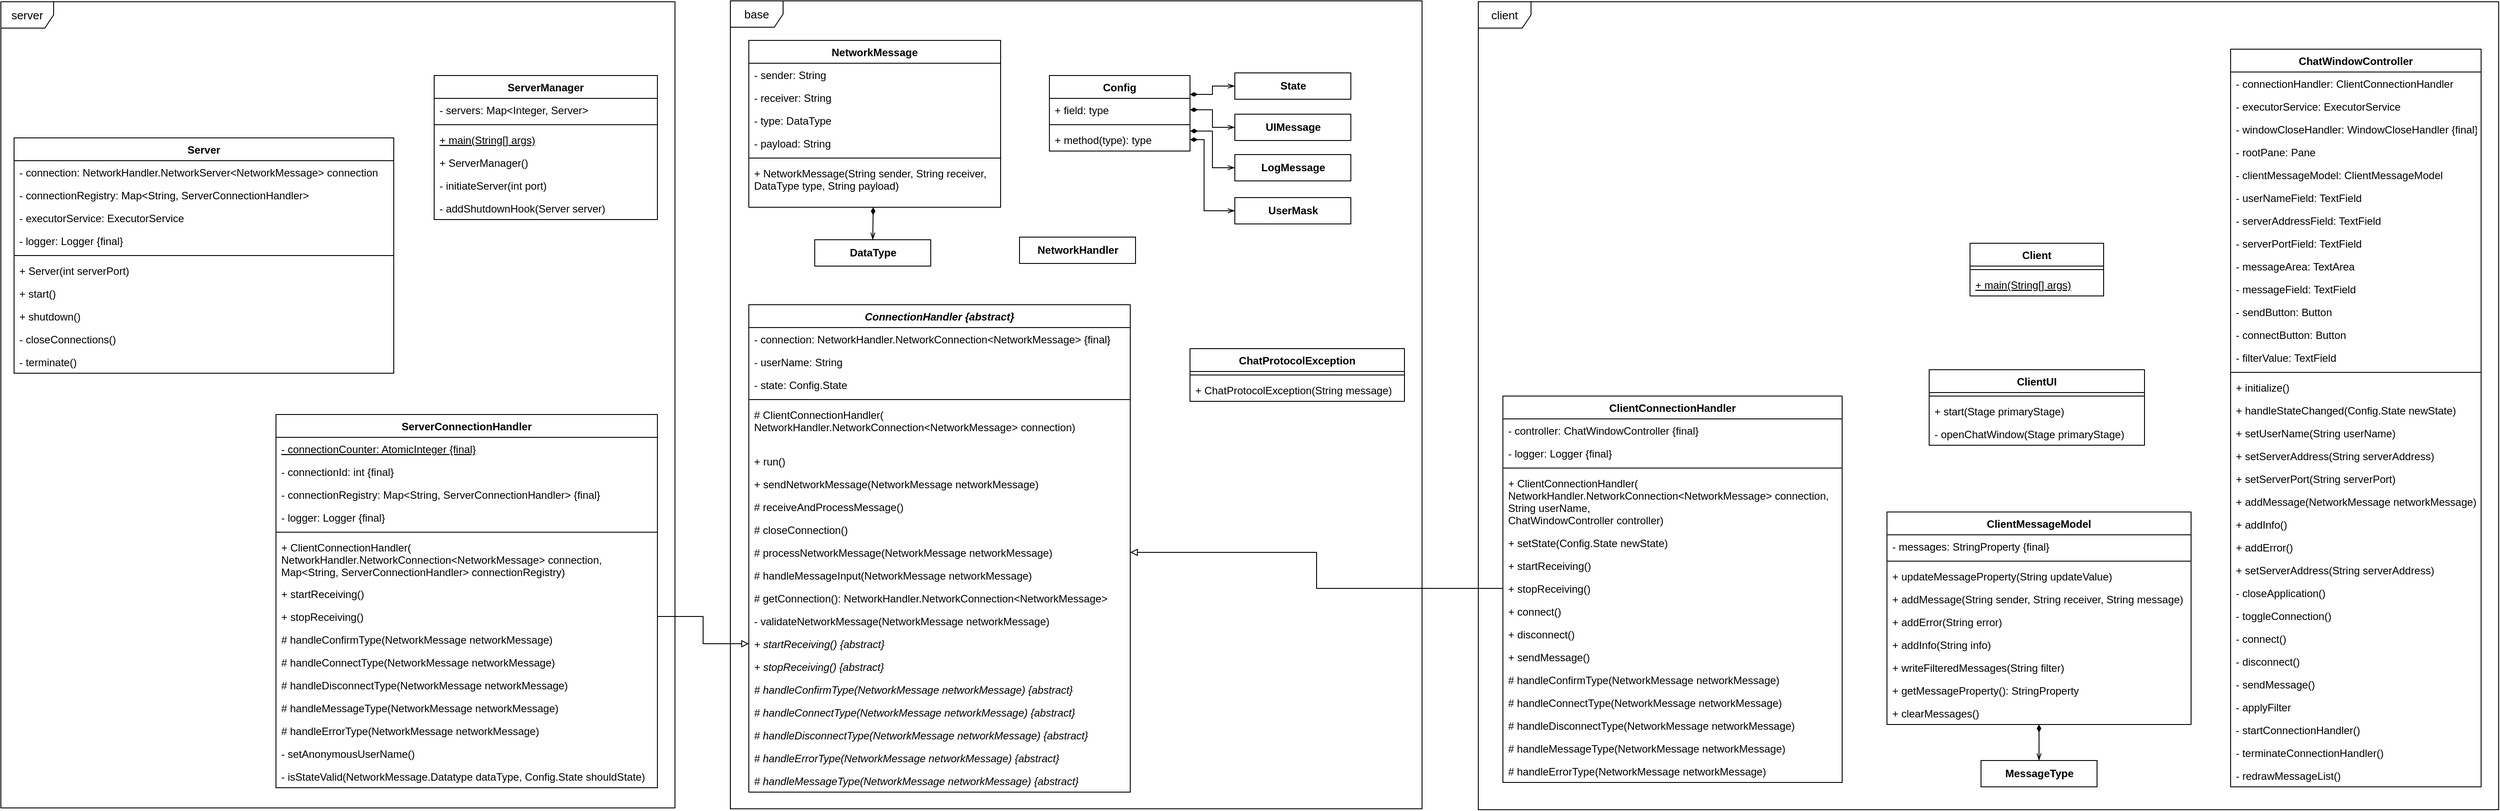 <mxfile version="17.4.4" type="device"><diagram id="LEGYGFmtTPJXgTIniDdS" name="Page-1"><mxGraphModel dx="1748" dy="1575" grid="0" gridSize="10" guides="1" tooltips="1" connect="1" arrows="1" fold="1" page="1" pageScale="1" pageWidth="827" pageHeight="1169" math="0" shadow="0"><root><mxCell id="0"/><mxCell id="1" parent="0"/><mxCell id="iJQVmZtCNvS5evv51QZE-1" value="ChatWindowController" style="swimlane;fontStyle=1;align=center;verticalAlign=top;childLayout=stackLayout;horizontal=1;startSize=26;horizontalStack=0;resizeParent=1;resizeParentMax=0;resizeLast=0;collapsible=1;marginBottom=0;" vertex="1" parent="1"><mxGeometry x="2569" y="1179" width="285" height="840" as="geometry"/></mxCell><mxCell id="iJQVmZtCNvS5evv51QZE-6" value="- connectionHandler: ClientConnectionHandler" style="text;strokeColor=none;fillColor=none;align=left;verticalAlign=top;spacingLeft=4;spacingRight=4;overflow=hidden;rotatable=0;points=[[0,0.5],[1,0.5]];portConstraint=eastwest;" vertex="1" parent="iJQVmZtCNvS5evv51QZE-1"><mxGeometry y="26" width="285" height="26" as="geometry"/></mxCell><mxCell id="iJQVmZtCNvS5evv51QZE-10" value="- executorService: ExecutorService" style="text;strokeColor=none;fillColor=none;align=left;verticalAlign=top;spacingLeft=4;spacingRight=4;overflow=hidden;rotatable=0;points=[[0,0.5],[1,0.5]];portConstraint=eastwest;" vertex="1" parent="iJQVmZtCNvS5evv51QZE-1"><mxGeometry y="52" width="285" height="26" as="geometry"/></mxCell><mxCell id="iJQVmZtCNvS5evv51QZE-11" value="- windowCloseHandler: WindowCloseHandler {final}" style="text;strokeColor=none;fillColor=none;align=left;verticalAlign=top;spacingLeft=4;spacingRight=4;overflow=hidden;rotatable=0;points=[[0,0.5],[1,0.5]];portConstraint=eastwest;" vertex="1" parent="iJQVmZtCNvS5evv51QZE-1"><mxGeometry y="78" width="285" height="26" as="geometry"/></mxCell><mxCell id="iJQVmZtCNvS5evv51QZE-14" value="- rootPane: Pane" style="text;strokeColor=none;fillColor=none;align=left;verticalAlign=top;spacingLeft=4;spacingRight=4;overflow=hidden;rotatable=0;points=[[0,0.5],[1,0.5]];portConstraint=eastwest;" vertex="1" parent="iJQVmZtCNvS5evv51QZE-1"><mxGeometry y="104" width="285" height="26" as="geometry"/></mxCell><mxCell id="iJQVmZtCNvS5evv51QZE-12" value="- clientMessageModel: ClientMessageModel" style="text;strokeColor=none;fillColor=none;align=left;verticalAlign=top;spacingLeft=4;spacingRight=4;overflow=hidden;rotatable=0;points=[[0,0.5],[1,0.5]];portConstraint=eastwest;" vertex="1" parent="iJQVmZtCNvS5evv51QZE-1"><mxGeometry y="130" width="285" height="26" as="geometry"/></mxCell><mxCell id="iJQVmZtCNvS5evv51QZE-16" value="- userNameField: TextField" style="text;strokeColor=none;fillColor=none;align=left;verticalAlign=top;spacingLeft=4;spacingRight=4;overflow=hidden;rotatable=0;points=[[0,0.5],[1,0.5]];portConstraint=eastwest;" vertex="1" parent="iJQVmZtCNvS5evv51QZE-1"><mxGeometry y="156" width="285" height="26" as="geometry"/></mxCell><mxCell id="iJQVmZtCNvS5evv51QZE-8" value="- serverAddressField: TextField" style="text;strokeColor=none;fillColor=none;align=left;verticalAlign=top;spacingLeft=4;spacingRight=4;overflow=hidden;rotatable=0;points=[[0,0.5],[1,0.5]];portConstraint=eastwest;" vertex="1" parent="iJQVmZtCNvS5evv51QZE-1"><mxGeometry y="182" width="285" height="26" as="geometry"/></mxCell><mxCell id="iJQVmZtCNvS5evv51QZE-15" value="- serverPortField: TextField" style="text;strokeColor=none;fillColor=none;align=left;verticalAlign=top;spacingLeft=4;spacingRight=4;overflow=hidden;rotatable=0;points=[[0,0.5],[1,0.5]];portConstraint=eastwest;" vertex="1" parent="iJQVmZtCNvS5evv51QZE-1"><mxGeometry y="208" width="285" height="26" as="geometry"/></mxCell><mxCell id="iJQVmZtCNvS5evv51QZE-13" value="- messageArea: TextArea" style="text;strokeColor=none;fillColor=none;align=left;verticalAlign=top;spacingLeft=4;spacingRight=4;overflow=hidden;rotatable=0;points=[[0,0.5],[1,0.5]];portConstraint=eastwest;" vertex="1" parent="iJQVmZtCNvS5evv51QZE-1"><mxGeometry y="234" width="285" height="26" as="geometry"/></mxCell><mxCell id="iJQVmZtCNvS5evv51QZE-17" value="- messageField: TextField" style="text;strokeColor=none;fillColor=none;align=left;verticalAlign=top;spacingLeft=4;spacingRight=4;overflow=hidden;rotatable=0;points=[[0,0.5],[1,0.5]];portConstraint=eastwest;" vertex="1" parent="iJQVmZtCNvS5evv51QZE-1"><mxGeometry y="260" width="285" height="26" as="geometry"/></mxCell><mxCell id="iJQVmZtCNvS5evv51QZE-7" value="- sendButton: Button" style="text;strokeColor=none;fillColor=none;align=left;verticalAlign=top;spacingLeft=4;spacingRight=4;overflow=hidden;rotatable=0;points=[[0,0.5],[1,0.5]];portConstraint=eastwest;" vertex="1" parent="iJQVmZtCNvS5evv51QZE-1"><mxGeometry y="286" width="285" height="26" as="geometry"/></mxCell><mxCell id="iJQVmZtCNvS5evv51QZE-2" value="- connectButton: Button" style="text;strokeColor=none;fillColor=none;align=left;verticalAlign=top;spacingLeft=4;spacingRight=4;overflow=hidden;rotatable=0;points=[[0,0.5],[1,0.5]];portConstraint=eastwest;" vertex="1" parent="iJQVmZtCNvS5evv51QZE-1"><mxGeometry y="312" width="285" height="26" as="geometry"/></mxCell><mxCell id="iJQVmZtCNvS5evv51QZE-9" value="- filterValue: TextField" style="text;strokeColor=none;fillColor=none;align=left;verticalAlign=top;spacingLeft=4;spacingRight=4;overflow=hidden;rotatable=0;points=[[0,0.5],[1,0.5]];portConstraint=eastwest;" vertex="1" parent="iJQVmZtCNvS5evv51QZE-1"><mxGeometry y="338" width="285" height="26" as="geometry"/></mxCell><mxCell id="iJQVmZtCNvS5evv51QZE-3" value="" style="line;strokeWidth=1;fillColor=none;align=left;verticalAlign=middle;spacingTop=-1;spacingLeft=3;spacingRight=3;rotatable=0;labelPosition=right;points=[];portConstraint=eastwest;" vertex="1" parent="iJQVmZtCNvS5evv51QZE-1"><mxGeometry y="364" width="285" height="8" as="geometry"/></mxCell><mxCell id="iJQVmZtCNvS5evv51QZE-4" value="+ initialize()" style="text;strokeColor=none;fillColor=none;align=left;verticalAlign=top;spacingLeft=4;spacingRight=4;overflow=hidden;rotatable=0;points=[[0,0.5],[1,0.5]];portConstraint=eastwest;" vertex="1" parent="iJQVmZtCNvS5evv51QZE-1"><mxGeometry y="372" width="285" height="26" as="geometry"/></mxCell><mxCell id="iJQVmZtCNvS5evv51QZE-19" value="+ handleStateChanged(Config.State newState)" style="text;strokeColor=none;fillColor=none;align=left;verticalAlign=top;spacingLeft=4;spacingRight=4;overflow=hidden;rotatable=0;points=[[0,0.5],[1,0.5]];portConstraint=eastwest;" vertex="1" parent="iJQVmZtCNvS5evv51QZE-1"><mxGeometry y="398" width="285" height="26" as="geometry"/></mxCell><mxCell id="iJQVmZtCNvS5evv51QZE-21" value="+ setUserName(String userName)" style="text;strokeColor=none;fillColor=none;align=left;verticalAlign=top;spacingLeft=4;spacingRight=4;overflow=hidden;rotatable=0;points=[[0,0.5],[1,0.5]];portConstraint=eastwest;" vertex="1" parent="iJQVmZtCNvS5evv51QZE-1"><mxGeometry y="424" width="285" height="26" as="geometry"/></mxCell><mxCell id="iJQVmZtCNvS5evv51QZE-20" value="+ setServerAddress(String serverAddress)" style="text;strokeColor=none;fillColor=none;align=left;verticalAlign=top;spacingLeft=4;spacingRight=4;overflow=hidden;rotatable=0;points=[[0,0.5],[1,0.5]];portConstraint=eastwest;" vertex="1" parent="iJQVmZtCNvS5evv51QZE-1"><mxGeometry y="450" width="285" height="26" as="geometry"/></mxCell><mxCell id="iJQVmZtCNvS5evv51QZE-18" value="+ setServerPort(String serverPort)" style="text;strokeColor=none;fillColor=none;align=left;verticalAlign=top;spacingLeft=4;spacingRight=4;overflow=hidden;rotatable=0;points=[[0,0.5],[1,0.5]];portConstraint=eastwest;" vertex="1" parent="iJQVmZtCNvS5evv51QZE-1"><mxGeometry y="476" width="285" height="26" as="geometry"/></mxCell><mxCell id="iJQVmZtCNvS5evv51QZE-22" value="+ addMessage(NetworkMessage networkMessage)" style="text;align=left;verticalAlign=top;spacingLeft=4;spacingRight=4;overflow=hidden;rotatable=0;points=[[0,0.5],[1,0.5]];portConstraint=eastwest;" vertex="1" parent="iJQVmZtCNvS5evv51QZE-1"><mxGeometry y="502" width="285" height="26" as="geometry"/></mxCell><mxCell id="iJQVmZtCNvS5evv51QZE-23" value="+ addInfo()" style="text;strokeColor=none;fillColor=none;align=left;verticalAlign=top;spacingLeft=4;spacingRight=4;overflow=hidden;rotatable=0;points=[[0,0.5],[1,0.5]];portConstraint=eastwest;" vertex="1" parent="iJQVmZtCNvS5evv51QZE-1"><mxGeometry y="528" width="285" height="26" as="geometry"/></mxCell><mxCell id="iJQVmZtCNvS5evv51QZE-26" value="+ addError()" style="text;strokeColor=none;fillColor=none;align=left;verticalAlign=top;spacingLeft=4;spacingRight=4;overflow=hidden;rotatable=0;points=[[0,0.5],[1,0.5]];portConstraint=eastwest;" vertex="1" parent="iJQVmZtCNvS5evv51QZE-1"><mxGeometry y="554" width="285" height="26" as="geometry"/></mxCell><mxCell id="iJQVmZtCNvS5evv51QZE-25" value="+ setServerAddress(String serverAddress)" style="text;strokeColor=none;fillColor=none;align=left;verticalAlign=top;spacingLeft=4;spacingRight=4;overflow=hidden;rotatable=0;points=[[0,0.5],[1,0.5]];portConstraint=eastwest;" vertex="1" parent="iJQVmZtCNvS5evv51QZE-1"><mxGeometry y="580" width="285" height="26" as="geometry"/></mxCell><mxCell id="iJQVmZtCNvS5evv51QZE-27" value="- closeApplication()" style="text;strokeColor=none;fillColor=none;align=left;verticalAlign=top;spacingLeft=4;spacingRight=4;overflow=hidden;rotatable=0;points=[[0,0.5],[1,0.5]];portConstraint=eastwest;" vertex="1" parent="iJQVmZtCNvS5evv51QZE-1"><mxGeometry y="606" width="285" height="26" as="geometry"/></mxCell><mxCell id="iJQVmZtCNvS5evv51QZE-28" value="- toggleConnection()" style="text;strokeColor=none;fillColor=none;align=left;verticalAlign=top;spacingLeft=4;spacingRight=4;overflow=hidden;rotatable=0;points=[[0,0.5],[1,0.5]];portConstraint=eastwest;" vertex="1" parent="iJQVmZtCNvS5evv51QZE-1"><mxGeometry y="632" width="285" height="26" as="geometry"/></mxCell><mxCell id="iJQVmZtCNvS5evv51QZE-29" value="- connect()" style="text;align=left;verticalAlign=top;spacingLeft=4;spacingRight=4;overflow=hidden;rotatable=0;points=[[0,0.5],[1,0.5]];portConstraint=eastwest;" vertex="1" parent="iJQVmZtCNvS5evv51QZE-1"><mxGeometry y="658" width="285" height="26" as="geometry"/></mxCell><mxCell id="iJQVmZtCNvS5evv51QZE-31" value="- disconnect()" style="text;strokeColor=none;fillColor=none;align=left;verticalAlign=top;spacingLeft=4;spacingRight=4;overflow=hidden;rotatable=0;points=[[0,0.5],[1,0.5]];portConstraint=eastwest;" vertex="1" parent="iJQVmZtCNvS5evv51QZE-1"><mxGeometry y="684" width="285" height="26" as="geometry"/></mxCell><mxCell id="iJQVmZtCNvS5evv51QZE-32" value="- sendMessage()" style="text;strokeColor=none;fillColor=none;align=left;verticalAlign=top;spacingLeft=4;spacingRight=4;overflow=hidden;rotatable=0;points=[[0,0.5],[1,0.5]];portConstraint=eastwest;" vertex="1" parent="iJQVmZtCNvS5evv51QZE-1"><mxGeometry y="710" width="285" height="26" as="geometry"/></mxCell><mxCell id="iJQVmZtCNvS5evv51QZE-33" value="- applyFilter" style="text;strokeColor=none;fillColor=none;align=left;verticalAlign=top;spacingLeft=4;spacingRight=4;overflow=hidden;rotatable=0;points=[[0,0.5],[1,0.5]];portConstraint=eastwest;" vertex="1" parent="iJQVmZtCNvS5evv51QZE-1"><mxGeometry y="736" width="285" height="26" as="geometry"/></mxCell><mxCell id="iJQVmZtCNvS5evv51QZE-34" value="- startConnectionHandler()" style="text;strokeColor=none;fillColor=none;align=left;verticalAlign=top;spacingLeft=4;spacingRight=4;overflow=hidden;rotatable=0;points=[[0,0.5],[1,0.5]];portConstraint=eastwest;" vertex="1" parent="iJQVmZtCNvS5evv51QZE-1"><mxGeometry y="762" width="285" height="26" as="geometry"/></mxCell><mxCell id="iJQVmZtCNvS5evv51QZE-35" value="- terminateConnectionHandler()" style="text;strokeColor=none;fillColor=none;align=left;verticalAlign=top;spacingLeft=4;spacingRight=4;overflow=hidden;rotatable=0;points=[[0,0.5],[1,0.5]];portConstraint=eastwest;" vertex="1" parent="iJQVmZtCNvS5evv51QZE-1"><mxGeometry y="788" width="285" height="26" as="geometry"/></mxCell><mxCell id="iJQVmZtCNvS5evv51QZE-36" value="- redrawMessageList()" style="text;strokeColor=none;fillColor=none;align=left;verticalAlign=top;spacingLeft=4;spacingRight=4;overflow=hidden;rotatable=0;points=[[0,0.5],[1,0.5]];portConstraint=eastwest;" vertex="1" parent="iJQVmZtCNvS5evv51QZE-1"><mxGeometry y="814" width="285" height="26" as="geometry"/></mxCell><mxCell id="iJQVmZtCNvS5evv51QZE-38" value="ClientConnectionHandler" style="swimlane;fontStyle=1;align=center;verticalAlign=top;childLayout=stackLayout;horizontal=1;startSize=26;horizontalStack=0;resizeParent=1;resizeParentMax=0;resizeLast=0;collapsible=1;marginBottom=0;" vertex="1" parent="1"><mxGeometry x="1741" y="1574" width="386" height="440" as="geometry"/></mxCell><mxCell id="iJQVmZtCNvS5evv51QZE-39" value="- controller: ChatWindowController {final}" style="text;strokeColor=none;fillColor=none;align=left;verticalAlign=top;spacingLeft=4;spacingRight=4;overflow=hidden;rotatable=0;points=[[0,0.5],[1,0.5]];portConstraint=eastwest;" vertex="1" parent="iJQVmZtCNvS5evv51QZE-38"><mxGeometry y="26" width="386" height="26" as="geometry"/></mxCell><mxCell id="iJQVmZtCNvS5evv51QZE-40" value="- logger: Logger {final}" style="text;strokeColor=none;fillColor=none;align=left;verticalAlign=top;spacingLeft=4;spacingRight=4;overflow=hidden;rotatable=0;points=[[0,0.5],[1,0.5]];portConstraint=eastwest;" vertex="1" parent="iJQVmZtCNvS5evv51QZE-38"><mxGeometry y="52" width="386" height="26" as="geometry"/></mxCell><mxCell id="iJQVmZtCNvS5evv51QZE-52" value="" style="line;strokeWidth=1;fillColor=none;align=left;verticalAlign=middle;spacingTop=-1;spacingLeft=3;spacingRight=3;rotatable=0;labelPosition=right;points=[];portConstraint=eastwest;" vertex="1" parent="iJQVmZtCNvS5evv51QZE-38"><mxGeometry y="78" width="386" height="8" as="geometry"/></mxCell><mxCell id="iJQVmZtCNvS5evv51QZE-53" value="+ ClientConnectionHandler(&#10;NetworkHandler.NetworkConnection&lt;NetworkMessage&gt; connection,&#10;String userName,&#10;ChatWindowController controller)" style="text;strokeColor=none;fillColor=none;align=left;verticalAlign=top;spacingLeft=4;spacingRight=4;overflow=hidden;rotatable=0;points=[[0,0.5],[1,0.5]];portConstraint=eastwest;" vertex="1" parent="iJQVmZtCNvS5evv51QZE-38"><mxGeometry y="86" width="386" height="68" as="geometry"/></mxCell><mxCell id="iJQVmZtCNvS5evv51QZE-54" value="+ setState(Config.State newState)" style="text;strokeColor=none;fillColor=none;align=left;verticalAlign=top;spacingLeft=4;spacingRight=4;overflow=hidden;rotatable=0;points=[[0,0.5],[1,0.5]];portConstraint=eastwest;" vertex="1" parent="iJQVmZtCNvS5evv51QZE-38"><mxGeometry y="154" width="386" height="26" as="geometry"/></mxCell><mxCell id="iJQVmZtCNvS5evv51QZE-55" value="+ startReceiving()" style="text;strokeColor=none;fillColor=none;align=left;verticalAlign=top;spacingLeft=4;spacingRight=4;overflow=hidden;rotatable=0;points=[[0,0.5],[1,0.5]];portConstraint=eastwest;" vertex="1" parent="iJQVmZtCNvS5evv51QZE-38"><mxGeometry y="180" width="386" height="26" as="geometry"/></mxCell><mxCell id="iJQVmZtCNvS5evv51QZE-56" value="+ stopReceiving()" style="text;strokeColor=none;fillColor=none;align=left;verticalAlign=top;spacingLeft=4;spacingRight=4;overflow=hidden;rotatable=0;points=[[0,0.5],[1,0.5]];portConstraint=eastwest;" vertex="1" parent="iJQVmZtCNvS5evv51QZE-38"><mxGeometry y="206" width="386" height="26" as="geometry"/></mxCell><mxCell id="iJQVmZtCNvS5evv51QZE-57" value="+ connect()" style="text;strokeColor=none;fillColor=none;align=left;verticalAlign=top;spacingLeft=4;spacingRight=4;overflow=hidden;rotatable=0;points=[[0,0.5],[1,0.5]];portConstraint=eastwest;" vertex="1" parent="iJQVmZtCNvS5evv51QZE-38"><mxGeometry y="232" width="386" height="26" as="geometry"/></mxCell><mxCell id="iJQVmZtCNvS5evv51QZE-58" value="+ disconnect()" style="text;align=left;verticalAlign=top;spacingLeft=4;spacingRight=4;overflow=hidden;rotatable=0;points=[[0,0.5],[1,0.5]];portConstraint=eastwest;" vertex="1" parent="iJQVmZtCNvS5evv51QZE-38"><mxGeometry y="258" width="386" height="26" as="geometry"/></mxCell><mxCell id="iJQVmZtCNvS5evv51QZE-59" value="+ sendMessage()" style="text;strokeColor=none;fillColor=none;align=left;verticalAlign=top;spacingLeft=4;spacingRight=4;overflow=hidden;rotatable=0;points=[[0,0.5],[1,0.5]];portConstraint=eastwest;" vertex="1" parent="iJQVmZtCNvS5evv51QZE-38"><mxGeometry y="284" width="386" height="26" as="geometry"/></mxCell><mxCell id="iJQVmZtCNvS5evv51QZE-60" value="# handleConfirmType(NetworkMessage networkMessage)" style="text;strokeColor=none;fillColor=none;align=left;verticalAlign=top;spacingLeft=4;spacingRight=4;overflow=hidden;rotatable=0;points=[[0,0.5],[1,0.5]];portConstraint=eastwest;" vertex="1" parent="iJQVmZtCNvS5evv51QZE-38"><mxGeometry y="310" width="386" height="26" as="geometry"/></mxCell><mxCell id="iJQVmZtCNvS5evv51QZE-61" value="# handleConnectType(NetworkMessage networkMessage)" style="text;strokeColor=none;fillColor=none;align=left;verticalAlign=top;spacingLeft=4;spacingRight=4;overflow=hidden;rotatable=0;points=[[0,0.5],[1,0.5]];portConstraint=eastwest;" vertex="1" parent="iJQVmZtCNvS5evv51QZE-38"><mxGeometry y="336" width="386" height="26" as="geometry"/></mxCell><mxCell id="iJQVmZtCNvS5evv51QZE-62" value="# handleDisconnectType(NetworkMessage networkMessage)" style="text;strokeColor=none;fillColor=none;align=left;verticalAlign=top;spacingLeft=4;spacingRight=4;overflow=hidden;rotatable=0;points=[[0,0.5],[1,0.5]];portConstraint=eastwest;" vertex="1" parent="iJQVmZtCNvS5evv51QZE-38"><mxGeometry y="362" width="386" height="26" as="geometry"/></mxCell><mxCell id="iJQVmZtCNvS5evv51QZE-63" value="# handleMessageType(NetworkMessage networkMessage)" style="text;strokeColor=none;fillColor=none;align=left;verticalAlign=top;spacingLeft=4;spacingRight=4;overflow=hidden;rotatable=0;points=[[0,0.5],[1,0.5]];portConstraint=eastwest;" vertex="1" parent="iJQVmZtCNvS5evv51QZE-38"><mxGeometry y="388" width="386" height="26" as="geometry"/></mxCell><mxCell id="iJQVmZtCNvS5evv51QZE-64" value="# handleErrorType(NetworkMessage networkMessage)" style="text;align=left;verticalAlign=top;spacingLeft=4;spacingRight=4;overflow=hidden;rotatable=0;points=[[0,0.5],[1,0.5]];portConstraint=eastwest;" vertex="1" parent="iJQVmZtCNvS5evv51QZE-38"><mxGeometry y="414" width="386" height="26" as="geometry"/></mxCell><mxCell id="iJQVmZtCNvS5evv51QZE-71" value="ServerConnectionHandler" style="swimlane;fontStyle=1;align=center;verticalAlign=top;childLayout=stackLayout;horizontal=1;startSize=26;horizontalStack=0;resizeParent=1;resizeParentMax=0;resizeLast=0;collapsible=1;marginBottom=0;" vertex="1" parent="1"><mxGeometry x="345" y="1595" width="434" height="425" as="geometry"/></mxCell><mxCell id="iJQVmZtCNvS5evv51QZE-72" value="- connectionCounter: AtomicInteger {final}" style="text;strokeColor=none;fillColor=none;align=left;verticalAlign=top;spacingLeft=4;spacingRight=4;overflow=hidden;rotatable=0;points=[[0,0.5],[1,0.5]];portConstraint=eastwest;fontStyle=4" vertex="1" parent="iJQVmZtCNvS5evv51QZE-71"><mxGeometry y="26" width="434" height="26" as="geometry"/></mxCell><mxCell id="iJQVmZtCNvS5evv51QZE-73" value="- connectionId: int {final}" style="text;strokeColor=none;fillColor=none;align=left;verticalAlign=top;spacingLeft=4;spacingRight=4;overflow=hidden;rotatable=0;points=[[0,0.5],[1,0.5]];portConstraint=eastwest;" vertex="1" parent="iJQVmZtCNvS5evv51QZE-71"><mxGeometry y="52" width="434" height="26" as="geometry"/></mxCell><mxCell id="iJQVmZtCNvS5evv51QZE-88" value="- connectionRegistry: Map&lt;String, ServerConnectionHandler&gt; {final}" style="text;strokeColor=none;fillColor=none;align=left;verticalAlign=top;spacingLeft=4;spacingRight=4;overflow=hidden;rotatable=0;points=[[0,0.5],[1,0.5]];portConstraint=eastwest;" vertex="1" parent="iJQVmZtCNvS5evv51QZE-71"><mxGeometry y="78" width="434" height="26" as="geometry"/></mxCell><mxCell id="iJQVmZtCNvS5evv51QZE-87" value="- logger: Logger {final}" style="text;strokeColor=none;fillColor=none;align=left;verticalAlign=top;spacingLeft=4;spacingRight=4;overflow=hidden;rotatable=0;points=[[0,0.5],[1,0.5]];portConstraint=eastwest;" vertex="1" parent="iJQVmZtCNvS5evv51QZE-71"><mxGeometry y="104" width="434" height="26" as="geometry"/></mxCell><mxCell id="iJQVmZtCNvS5evv51QZE-74" value="" style="line;strokeWidth=1;fillColor=none;align=left;verticalAlign=middle;spacingTop=-1;spacingLeft=3;spacingRight=3;rotatable=0;labelPosition=right;points=[];portConstraint=eastwest;" vertex="1" parent="iJQVmZtCNvS5evv51QZE-71"><mxGeometry y="130" width="434" height="8" as="geometry"/></mxCell><mxCell id="iJQVmZtCNvS5evv51QZE-75" value="+ ClientConnectionHandler(&#10;NetworkHandler.NetworkConnection&lt;NetworkMessage&gt; connection,&#10;Map&lt;String, ServerConnectionHandler&gt; connectionRegistry)" style="text;strokeColor=none;fillColor=none;align=left;verticalAlign=top;spacingLeft=4;spacingRight=4;overflow=hidden;rotatable=0;points=[[0,0.5],[1,0.5]];portConstraint=eastwest;" vertex="1" parent="iJQVmZtCNvS5evv51QZE-71"><mxGeometry y="138" width="434" height="53" as="geometry"/></mxCell><mxCell id="iJQVmZtCNvS5evv51QZE-77" value="+ startReceiving()" style="text;strokeColor=none;fillColor=none;align=left;verticalAlign=top;spacingLeft=4;spacingRight=4;overflow=hidden;rotatable=0;points=[[0,0.5],[1,0.5]];portConstraint=eastwest;" vertex="1" parent="iJQVmZtCNvS5evv51QZE-71"><mxGeometry y="191" width="434" height="26" as="geometry"/></mxCell><mxCell id="iJQVmZtCNvS5evv51QZE-78" value="+ stopReceiving()" style="text;strokeColor=none;fillColor=none;align=left;verticalAlign=top;spacingLeft=4;spacingRight=4;overflow=hidden;rotatable=0;points=[[0,0.5],[1,0.5]];portConstraint=eastwest;" vertex="1" parent="iJQVmZtCNvS5evv51QZE-71"><mxGeometry y="217" width="434" height="26" as="geometry"/></mxCell><mxCell id="iJQVmZtCNvS5evv51QZE-82" value="# handleConfirmType(NetworkMessage networkMessage)" style="text;strokeColor=none;fillColor=none;align=left;verticalAlign=top;spacingLeft=4;spacingRight=4;overflow=hidden;rotatable=0;points=[[0,0.5],[1,0.5]];portConstraint=eastwest;" vertex="1" parent="iJQVmZtCNvS5evv51QZE-71"><mxGeometry y="243" width="434" height="26" as="geometry"/></mxCell><mxCell id="iJQVmZtCNvS5evv51QZE-83" value="# handleConnectType(NetworkMessage networkMessage)" style="text;strokeColor=none;fillColor=none;align=left;verticalAlign=top;spacingLeft=4;spacingRight=4;overflow=hidden;rotatable=0;points=[[0,0.5],[1,0.5]];portConstraint=eastwest;" vertex="1" parent="iJQVmZtCNvS5evv51QZE-71"><mxGeometry y="269" width="434" height="26" as="geometry"/></mxCell><mxCell id="iJQVmZtCNvS5evv51QZE-84" value="# handleDisconnectType(NetworkMessage networkMessage)" style="text;strokeColor=none;fillColor=none;align=left;verticalAlign=top;spacingLeft=4;spacingRight=4;overflow=hidden;rotatable=0;points=[[0,0.5],[1,0.5]];portConstraint=eastwest;" vertex="1" parent="iJQVmZtCNvS5evv51QZE-71"><mxGeometry y="295" width="434" height="26" as="geometry"/></mxCell><mxCell id="iJQVmZtCNvS5evv51QZE-85" value="# handleMessageType(NetworkMessage networkMessage)" style="text;strokeColor=none;fillColor=none;align=left;verticalAlign=top;spacingLeft=4;spacingRight=4;overflow=hidden;rotatable=0;points=[[0,0.5],[1,0.5]];portConstraint=eastwest;" vertex="1" parent="iJQVmZtCNvS5evv51QZE-71"><mxGeometry y="321" width="434" height="26" as="geometry"/></mxCell><mxCell id="iJQVmZtCNvS5evv51QZE-86" value="# handleErrorType(NetworkMessage networkMessage)" style="text;align=left;verticalAlign=top;spacingLeft=4;spacingRight=4;overflow=hidden;rotatable=0;points=[[0,0.5],[1,0.5]];portConstraint=eastwest;" vertex="1" parent="iJQVmZtCNvS5evv51QZE-71"><mxGeometry y="347" width="434" height="26" as="geometry"/></mxCell><mxCell id="iJQVmZtCNvS5evv51QZE-89" value="- setAnonymousUserName()" style="text;strokeColor=none;fillColor=none;align=left;verticalAlign=top;spacingLeft=4;spacingRight=4;overflow=hidden;rotatable=0;points=[[0,0.5],[1,0.5]];portConstraint=eastwest;" vertex="1" parent="iJQVmZtCNvS5evv51QZE-71"><mxGeometry y="373" width="434" height="26" as="geometry"/></mxCell><mxCell id="iJQVmZtCNvS5evv51QZE-90" value="- isStateValid(NetworkMessage.Datatype dataType, Config.State shouldState)" style="text;align=left;verticalAlign=top;spacingLeft=4;spacingRight=4;overflow=hidden;rotatable=0;points=[[0,0.5],[1,0.5]];portConstraint=eastwest;" vertex="1" parent="iJQVmZtCNvS5evv51QZE-71"><mxGeometry y="399" width="434" height="26" as="geometry"/></mxCell><mxCell id="iJQVmZtCNvS5evv51QZE-91" value="ConnectionHandler {abstract}" style="swimlane;fontStyle=3;align=center;verticalAlign=top;childLayout=stackLayout;horizontal=1;startSize=26;horizontalStack=0;resizeParent=1;resizeParentMax=0;resizeLast=0;collapsible=1;marginBottom=0;" vertex="1" parent="1"><mxGeometry x="883" y="1470" width="434" height="555" as="geometry"/></mxCell><mxCell id="iJQVmZtCNvS5evv51QZE-92" value="- connection: NetworkHandler.NetworkConnection&lt;NetworkMessage&gt; {final}" style="text;strokeColor=none;fillColor=none;align=left;verticalAlign=top;spacingLeft=4;spacingRight=4;overflow=hidden;rotatable=0;points=[[0,0.5],[1,0.5]];portConstraint=eastwest;fontStyle=0" vertex="1" parent="iJQVmZtCNvS5evv51QZE-91"><mxGeometry y="26" width="434" height="26" as="geometry"/></mxCell><mxCell id="iJQVmZtCNvS5evv51QZE-93" value="- userName: String" style="text;strokeColor=none;fillColor=none;align=left;verticalAlign=top;spacingLeft=4;spacingRight=4;overflow=hidden;rotatable=0;points=[[0,0.5],[1,0.5]];portConstraint=eastwest;" vertex="1" parent="iJQVmZtCNvS5evv51QZE-91"><mxGeometry y="52" width="434" height="26" as="geometry"/></mxCell><mxCell id="iJQVmZtCNvS5evv51QZE-94" value="- state: Config.State" style="text;strokeColor=none;fillColor=none;align=left;verticalAlign=top;spacingLeft=4;spacingRight=4;overflow=hidden;rotatable=0;points=[[0,0.5],[1,0.5]];portConstraint=eastwest;" vertex="1" parent="iJQVmZtCNvS5evv51QZE-91"><mxGeometry y="78" width="434" height="26" as="geometry"/></mxCell><mxCell id="iJQVmZtCNvS5evv51QZE-96" value="" style="line;strokeWidth=1;fillColor=none;align=left;verticalAlign=middle;spacingTop=-1;spacingLeft=3;spacingRight=3;rotatable=0;labelPosition=right;points=[];portConstraint=eastwest;" vertex="1" parent="iJQVmZtCNvS5evv51QZE-91"><mxGeometry y="104" width="434" height="8" as="geometry"/></mxCell><mxCell id="iJQVmZtCNvS5evv51QZE-97" value="# ClientConnectionHandler(&#10;NetworkHandler.NetworkConnection&lt;NetworkMessage&gt; connection)" style="text;strokeColor=none;fillColor=none;align=left;verticalAlign=top;spacingLeft=4;spacingRight=4;overflow=hidden;rotatable=0;points=[[0,0.5],[1,0.5]];portConstraint=eastwest;" vertex="1" parent="iJQVmZtCNvS5evv51QZE-91"><mxGeometry y="112" width="434" height="53" as="geometry"/></mxCell><mxCell id="iJQVmZtCNvS5evv51QZE-98" value="+ run()" style="text;strokeColor=none;fillColor=none;align=left;verticalAlign=top;spacingLeft=4;spacingRight=4;overflow=hidden;rotatable=0;points=[[0,0.5],[1,0.5]];portConstraint=eastwest;" vertex="1" parent="iJQVmZtCNvS5evv51QZE-91"><mxGeometry y="165" width="434" height="26" as="geometry"/></mxCell><mxCell id="iJQVmZtCNvS5evv51QZE-99" value="+ sendNetworkMessage(NetworkMessage networkMessage)" style="text;strokeColor=none;fillColor=none;align=left;verticalAlign=top;spacingLeft=4;spacingRight=4;overflow=hidden;rotatable=0;points=[[0,0.5],[1,0.5]];portConstraint=eastwest;" vertex="1" parent="iJQVmZtCNvS5evv51QZE-91"><mxGeometry y="191" width="434" height="26" as="geometry"/></mxCell><mxCell id="iJQVmZtCNvS5evv51QZE-102" value="# receiveAndProcessMessage()" style="text;strokeColor=none;fillColor=none;align=left;verticalAlign=top;spacingLeft=4;spacingRight=4;overflow=hidden;rotatable=0;points=[[0,0.5],[1,0.5]];portConstraint=eastwest;" vertex="1" parent="iJQVmZtCNvS5evv51QZE-91"><mxGeometry y="217" width="434" height="26" as="geometry"/></mxCell><mxCell id="iJQVmZtCNvS5evv51QZE-103" value="# closeConnection()" style="text;strokeColor=none;fillColor=none;align=left;verticalAlign=top;spacingLeft=4;spacingRight=4;overflow=hidden;rotatable=0;points=[[0,0.5],[1,0.5]];portConstraint=eastwest;" vertex="1" parent="iJQVmZtCNvS5evv51QZE-91"><mxGeometry y="243" width="434" height="26" as="geometry"/></mxCell><mxCell id="iJQVmZtCNvS5evv51QZE-104" value="# processNetworkMessage(NetworkMessage networkMessage)" style="text;align=left;verticalAlign=top;spacingLeft=4;spacingRight=4;overflow=hidden;rotatable=0;points=[[0,0.5],[1,0.5]];portConstraint=eastwest;" vertex="1" parent="iJQVmZtCNvS5evv51QZE-91"><mxGeometry y="269" width="434" height="26" as="geometry"/></mxCell><mxCell id="iJQVmZtCNvS5evv51QZE-105" value="# handleMessageInput(NetworkMessage networkMessage)" style="text;strokeColor=none;fillColor=none;align=left;verticalAlign=top;spacingLeft=4;spacingRight=4;overflow=hidden;rotatable=0;points=[[0,0.5],[1,0.5]];portConstraint=eastwest;" vertex="1" parent="iJQVmZtCNvS5evv51QZE-91"><mxGeometry y="295" width="434" height="26" as="geometry"/></mxCell><mxCell id="iJQVmZtCNvS5evv51QZE-106" value="# getConnection(): NetworkHandler.NetworkConnection&lt;NetworkMessage&gt;" style="text;align=left;verticalAlign=top;spacingLeft=4;spacingRight=4;overflow=hidden;rotatable=0;points=[[0,0.5],[1,0.5]];portConstraint=eastwest;" vertex="1" parent="iJQVmZtCNvS5evv51QZE-91"><mxGeometry y="321" width="434" height="26" as="geometry"/></mxCell><mxCell id="iJQVmZtCNvS5evv51QZE-107" value="- validateNetworkMessage(NetworkMessage networkMessage)" style="text;align=left;verticalAlign=top;spacingLeft=4;spacingRight=4;overflow=hidden;rotatable=0;points=[[0,0.5],[1,0.5]];portConstraint=eastwest;" vertex="1" parent="iJQVmZtCNvS5evv51QZE-91"><mxGeometry y="347" width="434" height="26" as="geometry"/></mxCell><mxCell id="iJQVmZtCNvS5evv51QZE-115" value="+ startReceiving() {abstract}" style="text;strokeColor=none;fillColor=none;align=left;verticalAlign=top;spacingLeft=4;spacingRight=4;overflow=hidden;rotatable=0;points=[[0,0.5],[1,0.5]];portConstraint=eastwest;fontStyle=2" vertex="1" parent="iJQVmZtCNvS5evv51QZE-91"><mxGeometry y="373" width="434" height="26" as="geometry"/></mxCell><mxCell id="iJQVmZtCNvS5evv51QZE-116" value="+ stopReceiving() {abstract}" style="text;strokeColor=none;fillColor=none;align=left;verticalAlign=top;spacingLeft=4;spacingRight=4;overflow=hidden;rotatable=0;points=[[0,0.5],[1,0.5]];portConstraint=eastwest;fontStyle=2" vertex="1" parent="iJQVmZtCNvS5evv51QZE-91"><mxGeometry y="399" width="434" height="26" as="geometry"/></mxCell><mxCell id="iJQVmZtCNvS5evv51QZE-110" value="# handleConfirmType(NetworkMessage networkMessage) {abstract}" style="text;strokeColor=none;fillColor=none;align=left;verticalAlign=top;spacingLeft=4;spacingRight=4;overflow=hidden;rotatable=0;points=[[0,0.5],[1,0.5]];portConstraint=eastwest;fontStyle=2" vertex="1" parent="iJQVmZtCNvS5evv51QZE-91"><mxGeometry y="425" width="434" height="26" as="geometry"/></mxCell><mxCell id="iJQVmZtCNvS5evv51QZE-111" value="# handleConnectType(NetworkMessage networkMessage) {abstract}" style="text;strokeColor=none;fillColor=none;align=left;verticalAlign=top;spacingLeft=4;spacingRight=4;overflow=hidden;rotatable=0;points=[[0,0.5],[1,0.5]];portConstraint=eastwest;fontStyle=2" vertex="1" parent="iJQVmZtCNvS5evv51QZE-91"><mxGeometry y="451" width="434" height="26" as="geometry"/></mxCell><mxCell id="iJQVmZtCNvS5evv51QZE-112" value="# handleDisconnectType(NetworkMessage networkMessage) {abstract}" style="text;strokeColor=none;fillColor=none;align=left;verticalAlign=top;spacingLeft=4;spacingRight=4;overflow=hidden;rotatable=0;points=[[0,0.5],[1,0.5]];portConstraint=eastwest;fontStyle=2" vertex="1" parent="iJQVmZtCNvS5evv51QZE-91"><mxGeometry y="477" width="434" height="26" as="geometry"/></mxCell><mxCell id="iJQVmZtCNvS5evv51QZE-114" value="# handleErrorType(NetworkMessage networkMessage) {abstract}" style="text;align=left;verticalAlign=top;spacingLeft=4;spacingRight=4;overflow=hidden;rotatable=0;points=[[0,0.5],[1,0.5]];portConstraint=eastwest;fontStyle=2" vertex="1" parent="iJQVmZtCNvS5evv51QZE-91"><mxGeometry y="503" width="434" height="26" as="geometry"/></mxCell><mxCell id="iJQVmZtCNvS5evv51QZE-113" value="# handleMessageType(NetworkMessage networkMessage) {abstract}" style="text;strokeColor=none;fillColor=none;align=left;verticalAlign=top;spacingLeft=4;spacingRight=4;overflow=hidden;rotatable=0;points=[[0,0.5],[1,0.5]];portConstraint=eastwest;fontStyle=2" vertex="1" parent="iJQVmZtCNvS5evv51QZE-91"><mxGeometry y="529" width="434" height="26" as="geometry"/></mxCell><mxCell id="iJQVmZtCNvS5evv51QZE-118" value="ChatProtocolException" style="swimlane;fontStyle=1;align=center;verticalAlign=top;childLayout=stackLayout;horizontal=1;startSize=26;horizontalStack=0;resizeParent=1;resizeParentMax=0;resizeLast=0;collapsible=1;marginBottom=0;" vertex="1" parent="1"><mxGeometry x="1385" y="1520" width="244" height="60" as="geometry"/></mxCell><mxCell id="iJQVmZtCNvS5evv51QZE-120" value="" style="line;strokeWidth=1;fillColor=none;align=left;verticalAlign=middle;spacingTop=-1;spacingLeft=3;spacingRight=3;rotatable=0;labelPosition=right;points=[];portConstraint=eastwest;" vertex="1" parent="iJQVmZtCNvS5evv51QZE-118"><mxGeometry y="26" width="244" height="8" as="geometry"/></mxCell><mxCell id="iJQVmZtCNvS5evv51QZE-121" value="+ ChatProtocolException(String message)" style="text;strokeColor=none;fillColor=none;align=left;verticalAlign=top;spacingLeft=4;spacingRight=4;overflow=hidden;rotatable=0;points=[[0,0.5],[1,0.5]];portConstraint=eastwest;" vertex="1" parent="iJQVmZtCNvS5evv51QZE-118"><mxGeometry y="34" width="244" height="26" as="geometry"/></mxCell><mxCell id="iJQVmZtCNvS5evv51QZE-122" value="&lt;b&gt;NetworkHandler&lt;/b&gt;" style="html=1;" vertex="1" parent="1"><mxGeometry x="1191" y="1393" width="132" height="30" as="geometry"/></mxCell><mxCell id="iJQVmZtCNvS5evv51QZE-202" style="edgeStyle=orthogonalEdgeStyle;rounded=0;orthogonalLoop=1;jettySize=auto;html=1;exitX=1;exitY=0.25;exitDx=0;exitDy=0;entryX=0;entryY=0.5;entryDx=0;entryDy=0;fontSize=13;startArrow=diamondThin;startFill=1;endArrow=openThin;endFill=0;" edge="1" parent="1" source="iJQVmZtCNvS5evv51QZE-123" target="iJQVmZtCNvS5evv51QZE-150"><mxGeometry relative="1" as="geometry"/></mxCell><mxCell id="iJQVmZtCNvS5evv51QZE-123" value="Config" style="swimlane;fontStyle=1;align=center;verticalAlign=top;childLayout=stackLayout;horizontal=1;startSize=26;horizontalStack=0;resizeParent=1;resizeParentMax=0;resizeLast=0;collapsible=1;marginBottom=0;" vertex="1" parent="1"><mxGeometry x="1225" y="1209" width="160" height="86" as="geometry"/></mxCell><mxCell id="iJQVmZtCNvS5evv51QZE-124" value="+ field: type" style="text;strokeColor=none;fillColor=none;align=left;verticalAlign=top;spacingLeft=4;spacingRight=4;overflow=hidden;rotatable=0;points=[[0,0.5],[1,0.5]];portConstraint=eastwest;" vertex="1" parent="iJQVmZtCNvS5evv51QZE-123"><mxGeometry y="26" width="160" height="26" as="geometry"/></mxCell><mxCell id="iJQVmZtCNvS5evv51QZE-125" value="" style="line;strokeWidth=1;fillColor=none;align=left;verticalAlign=middle;spacingTop=-1;spacingLeft=3;spacingRight=3;rotatable=0;labelPosition=right;points=[];portConstraint=eastwest;" vertex="1" parent="iJQVmZtCNvS5evv51QZE-123"><mxGeometry y="52" width="160" height="8" as="geometry"/></mxCell><mxCell id="iJQVmZtCNvS5evv51QZE-126" value="+ method(type): type" style="text;strokeColor=none;fillColor=none;align=left;verticalAlign=top;spacingLeft=4;spacingRight=4;overflow=hidden;rotatable=0;points=[[0,0.5],[1,0.5]];portConstraint=eastwest;" vertex="1" parent="iJQVmZtCNvS5evv51QZE-123"><mxGeometry y="60" width="160" height="26" as="geometry"/></mxCell><mxCell id="iJQVmZtCNvS5evv51QZE-127" value="NetworkMessage" style="swimlane;fontStyle=1;align=center;verticalAlign=top;childLayout=stackLayout;horizontal=1;startSize=26;horizontalStack=0;resizeParent=1;resizeParentMax=0;resizeLast=0;collapsible=1;marginBottom=0;" vertex="1" parent="1"><mxGeometry x="883" y="1169" width="286.5" height="190" as="geometry"/></mxCell><mxCell id="iJQVmZtCNvS5evv51QZE-128" value="- sender: String" style="text;strokeColor=none;fillColor=none;align=left;verticalAlign=top;spacingLeft=4;spacingRight=4;overflow=hidden;rotatable=0;points=[[0,0.5],[1,0.5]];portConstraint=eastwest;" vertex="1" parent="iJQVmZtCNvS5evv51QZE-127"><mxGeometry y="26" width="286.5" height="26" as="geometry"/></mxCell><mxCell id="iJQVmZtCNvS5evv51QZE-131" value="- receiver: String" style="text;strokeColor=none;fillColor=none;align=left;verticalAlign=top;spacingLeft=4;spacingRight=4;overflow=hidden;rotatable=0;points=[[0,0.5],[1,0.5]];portConstraint=eastwest;" vertex="1" parent="iJQVmZtCNvS5evv51QZE-127"><mxGeometry y="52" width="286.5" height="26" as="geometry"/></mxCell><mxCell id="iJQVmZtCNvS5evv51QZE-132" value="- type: DataType" style="text;strokeColor=none;fillColor=none;align=left;verticalAlign=top;spacingLeft=4;spacingRight=4;overflow=hidden;rotatable=0;points=[[0,0.5],[1,0.5]];portConstraint=eastwest;" vertex="1" parent="iJQVmZtCNvS5evv51QZE-127"><mxGeometry y="78" width="286.5" height="26" as="geometry"/></mxCell><mxCell id="iJQVmZtCNvS5evv51QZE-133" value="- payload: String" style="text;strokeColor=none;fillColor=none;align=left;verticalAlign=top;spacingLeft=4;spacingRight=4;overflow=hidden;rotatable=0;points=[[0,0.5],[1,0.5]];portConstraint=eastwest;" vertex="1" parent="iJQVmZtCNvS5evv51QZE-127"><mxGeometry y="104" width="286.5" height="26" as="geometry"/></mxCell><mxCell id="iJQVmZtCNvS5evv51QZE-129" value="" style="line;strokeWidth=1;fillColor=none;align=left;verticalAlign=middle;spacingTop=-1;spacingLeft=3;spacingRight=3;rotatable=0;labelPosition=right;points=[];portConstraint=eastwest;" vertex="1" parent="iJQVmZtCNvS5evv51QZE-127"><mxGeometry y="130" width="286.5" height="8" as="geometry"/></mxCell><mxCell id="iJQVmZtCNvS5evv51QZE-151" value="+ NetworkMessage(String sender, String receiver, &#10;DataType type, String payload)" style="text;strokeColor=none;fillColor=none;align=left;verticalAlign=top;spacingLeft=4;spacingRight=4;overflow=hidden;rotatable=0;points=[[0,0.5],[1,0.5]];portConstraint=eastwest;" vertex="1" parent="iJQVmZtCNvS5evv51QZE-127"><mxGeometry y="138" width="286.5" height="52" as="geometry"/></mxCell><mxCell id="iJQVmZtCNvS5evv51QZE-142" value="&lt;b&gt;DataType&lt;/b&gt;" style="html=1;" vertex="1" parent="1"><mxGeometry x="958" y="1396" width="132" height="30" as="geometry"/></mxCell><mxCell id="iJQVmZtCNvS5evv51QZE-147" value="&lt;b&gt;UIMessage&lt;/b&gt;" style="html=1;" vertex="1" parent="1"><mxGeometry x="1436" y="1253" width="132" height="30" as="geometry"/></mxCell><mxCell id="iJQVmZtCNvS5evv51QZE-148" value="&lt;b&gt;LogMessage&lt;/b&gt;" style="html=1;" vertex="1" parent="1"><mxGeometry x="1436" y="1299" width="132" height="30" as="geometry"/></mxCell><mxCell id="iJQVmZtCNvS5evv51QZE-149" value="&lt;b&gt;UserMask&lt;/b&gt;" style="html=1;" vertex="1" parent="1"><mxGeometry x="1436" y="1348" width="132" height="30" as="geometry"/></mxCell><mxCell id="iJQVmZtCNvS5evv51QZE-150" value="&lt;b&gt;State&lt;/b&gt;" style="html=1;" vertex="1" parent="1"><mxGeometry x="1436" y="1206" width="132" height="30" as="geometry"/></mxCell><mxCell id="iJQVmZtCNvS5evv51QZE-152" value="Server" style="swimlane;fontStyle=1;align=center;verticalAlign=top;childLayout=stackLayout;horizontal=1;startSize=26;horizontalStack=0;resizeParent=1;resizeParentMax=0;resizeLast=0;collapsible=1;marginBottom=0;" vertex="1" parent="1"><mxGeometry x="47" y="1280" width="432" height="268" as="geometry"/></mxCell><mxCell id="iJQVmZtCNvS5evv51QZE-153" value="- connection: NetworkHandler.NetworkServer&lt;NetworkMessage&gt; connection" style="text;strokeColor=none;fillColor=none;align=left;verticalAlign=top;spacingLeft=4;spacingRight=4;overflow=hidden;rotatable=0;points=[[0,0.5],[1,0.5]];portConstraint=eastwest;" vertex="1" parent="iJQVmZtCNvS5evv51QZE-152"><mxGeometry y="26" width="432" height="26" as="geometry"/></mxCell><mxCell id="iJQVmZtCNvS5evv51QZE-156" value="- connectionRegistry: Map&lt;String, ServerConnectionHandler&gt;" style="text;strokeColor=none;fillColor=none;align=left;verticalAlign=top;spacingLeft=4;spacingRight=4;overflow=hidden;rotatable=0;points=[[0,0.5],[1,0.5]];portConstraint=eastwest;" vertex="1" parent="iJQVmZtCNvS5evv51QZE-152"><mxGeometry y="52" width="432" height="26" as="geometry"/></mxCell><mxCell id="iJQVmZtCNvS5evv51QZE-157" value="- executorService: ExecutorService" style="text;strokeColor=none;fillColor=none;align=left;verticalAlign=top;spacingLeft=4;spacingRight=4;overflow=hidden;rotatable=0;points=[[0,0.5],[1,0.5]];portConstraint=eastwest;" vertex="1" parent="iJQVmZtCNvS5evv51QZE-152"><mxGeometry y="78" width="432" height="26" as="geometry"/></mxCell><mxCell id="iJQVmZtCNvS5evv51QZE-158" value="- logger: Logger {final}" style="text;strokeColor=none;fillColor=none;align=left;verticalAlign=top;spacingLeft=4;spacingRight=4;overflow=hidden;rotatable=0;points=[[0,0.5],[1,0.5]];portConstraint=eastwest;" vertex="1" parent="iJQVmZtCNvS5evv51QZE-152"><mxGeometry y="104" width="432" height="26" as="geometry"/></mxCell><mxCell id="iJQVmZtCNvS5evv51QZE-154" value="" style="line;strokeWidth=1;fillColor=none;align=left;verticalAlign=middle;spacingTop=-1;spacingLeft=3;spacingRight=3;rotatable=0;labelPosition=right;points=[];portConstraint=eastwest;" vertex="1" parent="iJQVmZtCNvS5evv51QZE-152"><mxGeometry y="130" width="432" height="8" as="geometry"/></mxCell><mxCell id="iJQVmZtCNvS5evv51QZE-155" value="+ Server(int serverPort)" style="text;strokeColor=none;fillColor=none;align=left;verticalAlign=top;spacingLeft=4;spacingRight=4;overflow=hidden;rotatable=0;points=[[0,0.5],[1,0.5]];portConstraint=eastwest;" vertex="1" parent="iJQVmZtCNvS5evv51QZE-152"><mxGeometry y="138" width="432" height="26" as="geometry"/></mxCell><mxCell id="iJQVmZtCNvS5evv51QZE-159" value="+ start()" style="text;strokeColor=none;fillColor=none;align=left;verticalAlign=top;spacingLeft=4;spacingRight=4;overflow=hidden;rotatable=0;points=[[0,0.5],[1,0.5]];portConstraint=eastwest;" vertex="1" parent="iJQVmZtCNvS5evv51QZE-152"><mxGeometry y="164" width="432" height="26" as="geometry"/></mxCell><mxCell id="iJQVmZtCNvS5evv51QZE-204" value="+ shutdown()" style="text;strokeColor=none;fillColor=none;align=left;verticalAlign=top;spacingLeft=4;spacingRight=4;overflow=hidden;rotatable=0;points=[[0,0.5],[1,0.5]];portConstraint=eastwest;" vertex="1" parent="iJQVmZtCNvS5evv51QZE-152"><mxGeometry y="190" width="432" height="26" as="geometry"/></mxCell><mxCell id="iJQVmZtCNvS5evv51QZE-160" value="- closeConnections()" style="text;strokeColor=none;fillColor=none;align=left;verticalAlign=top;spacingLeft=4;spacingRight=4;overflow=hidden;rotatable=0;points=[[0,0.5],[1,0.5]];portConstraint=eastwest;" vertex="1" parent="iJQVmZtCNvS5evv51QZE-152"><mxGeometry y="216" width="432" height="26" as="geometry"/></mxCell><mxCell id="iJQVmZtCNvS5evv51QZE-161" value="- terminate()" style="text;strokeColor=none;fillColor=none;align=left;verticalAlign=top;spacingLeft=4;spacingRight=4;overflow=hidden;rotatable=0;points=[[0,0.5],[1,0.5]];portConstraint=eastwest;" vertex="1" parent="iJQVmZtCNvS5evv51QZE-152"><mxGeometry y="242" width="432" height="26" as="geometry"/></mxCell><mxCell id="iJQVmZtCNvS5evv51QZE-162" value="ServerManager" style="swimlane;fontStyle=1;align=center;verticalAlign=top;childLayout=stackLayout;horizontal=1;startSize=26;horizontalStack=0;resizeParent=1;resizeParentMax=0;resizeLast=0;collapsible=1;marginBottom=0;" vertex="1" parent="1"><mxGeometry x="525" y="1209" width="254" height="164" as="geometry"/></mxCell><mxCell id="iJQVmZtCNvS5evv51QZE-163" value="- servers: Map&lt;Integer, Server&gt;" style="text;strokeColor=none;fillColor=none;align=left;verticalAlign=top;spacingLeft=4;spacingRight=4;overflow=hidden;rotatable=0;points=[[0,0.5],[1,0.5]];portConstraint=eastwest;" vertex="1" parent="iJQVmZtCNvS5evv51QZE-162"><mxGeometry y="26" width="254" height="26" as="geometry"/></mxCell><mxCell id="iJQVmZtCNvS5evv51QZE-167" value="" style="line;strokeWidth=1;fillColor=none;align=left;verticalAlign=middle;spacingTop=-1;spacingLeft=3;spacingRight=3;rotatable=0;labelPosition=right;points=[];portConstraint=eastwest;" vertex="1" parent="iJQVmZtCNvS5evv51QZE-162"><mxGeometry y="52" width="254" height="8" as="geometry"/></mxCell><mxCell id="iJQVmZtCNvS5evv51QZE-168" value="+ main(String[] args)" style="text;strokeColor=none;fillColor=none;align=left;verticalAlign=top;spacingLeft=4;spacingRight=4;overflow=hidden;rotatable=0;points=[[0,0.5],[1,0.5]];portConstraint=eastwest;fontStyle=4" vertex="1" parent="iJQVmZtCNvS5evv51QZE-162"><mxGeometry y="60" width="254" height="26" as="geometry"/></mxCell><mxCell id="iJQVmZtCNvS5evv51QZE-169" value="+ ServerManager()" style="text;strokeColor=none;fillColor=none;align=left;verticalAlign=top;spacingLeft=4;spacingRight=4;overflow=hidden;rotatable=0;points=[[0,0.5],[1,0.5]];portConstraint=eastwest;" vertex="1" parent="iJQVmZtCNvS5evv51QZE-162"><mxGeometry y="86" width="254" height="26" as="geometry"/></mxCell><mxCell id="iJQVmZtCNvS5evv51QZE-170" value="- initiateServer(int port)" style="text;strokeColor=none;fillColor=none;align=left;verticalAlign=top;spacingLeft=4;spacingRight=4;overflow=hidden;rotatable=0;points=[[0,0.5],[1,0.5]];portConstraint=eastwest;" vertex="1" parent="iJQVmZtCNvS5evv51QZE-162"><mxGeometry y="112" width="254" height="26" as="geometry"/></mxCell><mxCell id="iJQVmZtCNvS5evv51QZE-171" value="- addShutdownHook(Server server)" style="text;strokeColor=none;fillColor=none;align=left;verticalAlign=top;spacingLeft=4;spacingRight=4;overflow=hidden;rotatable=0;points=[[0,0.5],[1,0.5]];portConstraint=eastwest;" vertex="1" parent="iJQVmZtCNvS5evv51QZE-162"><mxGeometry y="138" width="254" height="26" as="geometry"/></mxCell><mxCell id="iJQVmZtCNvS5evv51QZE-172" value="Client" style="swimlane;fontStyle=1;align=center;verticalAlign=top;childLayout=stackLayout;horizontal=1;startSize=26;horizontalStack=0;resizeParent=1;resizeParentMax=0;resizeLast=0;collapsible=1;marginBottom=0;" vertex="1" parent="1"><mxGeometry x="2272.5" y="1400" width="152" height="60" as="geometry"/></mxCell><mxCell id="iJQVmZtCNvS5evv51QZE-174" value="" style="line;strokeWidth=1;fillColor=none;align=left;verticalAlign=middle;spacingTop=-1;spacingLeft=3;spacingRight=3;rotatable=0;labelPosition=right;points=[];portConstraint=eastwest;" vertex="1" parent="iJQVmZtCNvS5evv51QZE-172"><mxGeometry y="26" width="152" height="8" as="geometry"/></mxCell><mxCell id="iJQVmZtCNvS5evv51QZE-175" value="+ main(String[] args)" style="text;strokeColor=none;fillColor=none;align=left;verticalAlign=top;spacingLeft=4;spacingRight=4;overflow=hidden;rotatable=0;points=[[0,0.5],[1,0.5]];portConstraint=eastwest;fontStyle=4" vertex="1" parent="iJQVmZtCNvS5evv51QZE-172"><mxGeometry y="34" width="152" height="26" as="geometry"/></mxCell><mxCell id="iJQVmZtCNvS5evv51QZE-179" value="ClientUI" style="swimlane;fontStyle=1;align=center;verticalAlign=top;childLayout=stackLayout;horizontal=1;startSize=26;horizontalStack=0;resizeParent=1;resizeParentMax=0;resizeLast=0;collapsible=1;marginBottom=0;" vertex="1" parent="1"><mxGeometry x="2226" y="1544" width="245" height="86" as="geometry"/></mxCell><mxCell id="iJQVmZtCNvS5evv51QZE-180" value="" style="line;strokeWidth=1;fillColor=none;align=left;verticalAlign=middle;spacingTop=-1;spacingLeft=3;spacingRight=3;rotatable=0;labelPosition=right;points=[];portConstraint=eastwest;" vertex="1" parent="iJQVmZtCNvS5evv51QZE-179"><mxGeometry y="26" width="245" height="8" as="geometry"/></mxCell><mxCell id="iJQVmZtCNvS5evv51QZE-181" value="+ start(Stage primaryStage)" style="text;strokeColor=none;fillColor=none;align=left;verticalAlign=top;spacingLeft=4;spacingRight=4;overflow=hidden;rotatable=0;points=[[0,0.5],[1,0.5]];portConstraint=eastwest;fontStyle=0" vertex="1" parent="iJQVmZtCNvS5evv51QZE-179"><mxGeometry y="34" width="245" height="26" as="geometry"/></mxCell><mxCell id="iJQVmZtCNvS5evv51QZE-183" value="- openChatWindow(Stage primaryStage)" style="text;strokeColor=none;fillColor=none;align=left;verticalAlign=top;spacingLeft=4;spacingRight=4;overflow=hidden;rotatable=0;points=[[0,0.5],[1,0.5]];portConstraint=eastwest;fontStyle=0" vertex="1" parent="iJQVmZtCNvS5evv51QZE-179"><mxGeometry y="60" width="245" height="26" as="geometry"/></mxCell><mxCell id="iJQVmZtCNvS5evv51QZE-211" value="" style="edgeStyle=orthogonalEdgeStyle;rounded=0;orthogonalLoop=1;jettySize=auto;html=1;fontSize=13;startArrow=diamondThin;startFill=1;endArrow=openThin;endFill=0;" edge="1" parent="1" source="iJQVmZtCNvS5evv51QZE-184" target="iJQVmZtCNvS5evv51QZE-209"><mxGeometry relative="1" as="geometry"/></mxCell><mxCell id="iJQVmZtCNvS5evv51QZE-184" value="ClientMessageModel" style="swimlane;fontStyle=1;align=center;verticalAlign=top;childLayout=stackLayout;horizontal=1;startSize=26;horizontalStack=0;resizeParent=1;resizeParentMax=0;resizeLast=0;collapsible=1;marginBottom=0;" vertex="1" parent="1"><mxGeometry x="2178" y="1706" width="346" height="242" as="geometry"/></mxCell><mxCell id="iJQVmZtCNvS5evv51QZE-194" value="- messages: StringProperty {final}" style="text;strokeColor=none;fillColor=none;align=left;verticalAlign=top;spacingLeft=4;spacingRight=4;overflow=hidden;rotatable=0;points=[[0,0.5],[1,0.5]];portConstraint=eastwest;fontStyle=0" vertex="1" parent="iJQVmZtCNvS5evv51QZE-184"><mxGeometry y="26" width="346" height="26" as="geometry"/></mxCell><mxCell id="iJQVmZtCNvS5evv51QZE-185" value="" style="line;strokeWidth=1;fillColor=none;align=left;verticalAlign=middle;spacingTop=-1;spacingLeft=3;spacingRight=3;rotatable=0;labelPosition=right;points=[];portConstraint=eastwest;" vertex="1" parent="iJQVmZtCNvS5evv51QZE-184"><mxGeometry y="52" width="346" height="8" as="geometry"/></mxCell><mxCell id="iJQVmZtCNvS5evv51QZE-193" value="+ updateMessageProperty(String updateValue)" style="text;strokeColor=none;fillColor=none;align=left;verticalAlign=top;spacingLeft=4;spacingRight=4;overflow=hidden;rotatable=0;points=[[0,0.5],[1,0.5]];portConstraint=eastwest;fontStyle=0" vertex="1" parent="iJQVmZtCNvS5evv51QZE-184"><mxGeometry y="60" width="346" height="26" as="geometry"/></mxCell><mxCell id="iJQVmZtCNvS5evv51QZE-192" value="+ addMessage(String sender, String receiver, String message)" style="text;strokeColor=none;fillColor=none;align=left;verticalAlign=top;spacingLeft=4;spacingRight=4;overflow=hidden;rotatable=0;points=[[0,0.5],[1,0.5]];portConstraint=eastwest;fontStyle=0" vertex="1" parent="iJQVmZtCNvS5evv51QZE-184"><mxGeometry y="86" width="346" height="26" as="geometry"/></mxCell><mxCell id="iJQVmZtCNvS5evv51QZE-191" value="+ addError(String error)" style="text;strokeColor=none;fillColor=none;align=left;verticalAlign=top;spacingLeft=4;spacingRight=4;overflow=hidden;rotatable=0;points=[[0,0.5],[1,0.5]];portConstraint=eastwest;fontStyle=0" vertex="1" parent="iJQVmZtCNvS5evv51QZE-184"><mxGeometry y="112" width="346" height="26" as="geometry"/></mxCell><mxCell id="iJQVmZtCNvS5evv51QZE-190" value="+ addInfo(String info)" style="text;strokeColor=none;fillColor=none;align=left;verticalAlign=top;spacingLeft=4;spacingRight=4;overflow=hidden;rotatable=0;points=[[0,0.5],[1,0.5]];portConstraint=eastwest;fontStyle=0" vertex="1" parent="iJQVmZtCNvS5evv51QZE-184"><mxGeometry y="138" width="346" height="26" as="geometry"/></mxCell><mxCell id="iJQVmZtCNvS5evv51QZE-186" value="+ writeFilteredMessages(String filter)" style="text;strokeColor=none;fillColor=none;align=left;verticalAlign=top;spacingLeft=4;spacingRight=4;overflow=hidden;rotatable=0;points=[[0,0.5],[1,0.5]];portConstraint=eastwest;fontStyle=0" vertex="1" parent="iJQVmZtCNvS5evv51QZE-184"><mxGeometry y="164" width="346" height="26" as="geometry"/></mxCell><mxCell id="iJQVmZtCNvS5evv51QZE-189" value="+ getMessageProperty(): StringProperty" style="text;strokeColor=none;fillColor=none;align=left;verticalAlign=top;spacingLeft=4;spacingRight=4;overflow=hidden;rotatable=0;points=[[0,0.5],[1,0.5]];portConstraint=eastwest;fontStyle=0" vertex="1" parent="iJQVmZtCNvS5evv51QZE-184"><mxGeometry y="190" width="346" height="26" as="geometry"/></mxCell><mxCell id="iJQVmZtCNvS5evv51QZE-187" value="+ clearMessages()" style="text;strokeColor=none;fillColor=none;align=left;verticalAlign=top;spacingLeft=4;spacingRight=4;overflow=hidden;rotatable=0;points=[[0,0.5],[1,0.5]];portConstraint=eastwest;fontStyle=0" vertex="1" parent="iJQVmZtCNvS5evv51QZE-184"><mxGeometry y="216" width="346" height="26" as="geometry"/></mxCell><mxCell id="iJQVmZtCNvS5evv51QZE-205" style="edgeStyle=orthogonalEdgeStyle;rounded=0;orthogonalLoop=1;jettySize=auto;html=1;exitX=1;exitY=0.5;exitDx=0;exitDy=0;entryX=0;entryY=0.5;entryDx=0;entryDy=0;fontSize=13;startArrow=diamondThin;startFill=1;endArrow=openThin;endFill=0;" edge="1" parent="1" source="iJQVmZtCNvS5evv51QZE-124" target="iJQVmZtCNvS5evv51QZE-147"><mxGeometry relative="1" as="geometry"><mxPoint x="1395" y="1240.5" as="sourcePoint"/><mxPoint x="1446" y="1231" as="targetPoint"/></mxGeometry></mxCell><mxCell id="iJQVmZtCNvS5evv51QZE-206" style="edgeStyle=orthogonalEdgeStyle;rounded=0;orthogonalLoop=1;jettySize=auto;html=1;exitX=1.001;exitY=0.123;exitDx=0;exitDy=0;entryX=0;entryY=0.5;entryDx=0;entryDy=0;fontSize=13;startArrow=diamondThin;startFill=1;endArrow=openThin;endFill=0;exitPerimeter=0;" edge="1" parent="1" source="iJQVmZtCNvS5evv51QZE-126" target="iJQVmZtCNvS5evv51QZE-148"><mxGeometry relative="1" as="geometry"><mxPoint x="1395" y="1258" as="sourcePoint"/><mxPoint x="1446" y="1278" as="targetPoint"/></mxGeometry></mxCell><mxCell id="iJQVmZtCNvS5evv51QZE-207" style="edgeStyle=orthogonalEdgeStyle;rounded=0;orthogonalLoop=1;jettySize=auto;html=1;exitX=1;exitY=0.5;exitDx=0;exitDy=0;entryX=0;entryY=0.5;entryDx=0;entryDy=0;fontSize=13;startArrow=diamondThin;startFill=1;endArrow=openThin;endFill=0;" edge="1" parent="1" source="iJQVmZtCNvS5evv51QZE-126" target="iJQVmZtCNvS5evv51QZE-149"><mxGeometry relative="1" as="geometry"><mxPoint x="1395.16" y="1282.198" as="sourcePoint"/><mxPoint x="1446" y="1324" as="targetPoint"/><Array as="points"><mxPoint x="1401" y="1282"/><mxPoint x="1401" y="1363"/></Array></mxGeometry></mxCell><mxCell id="iJQVmZtCNvS5evv51QZE-208" style="edgeStyle=orthogonalEdgeStyle;rounded=0;orthogonalLoop=1;jettySize=auto;html=1;exitX=0.494;exitY=1;exitDx=0;exitDy=0;entryX=0.5;entryY=0;entryDx=0;entryDy=0;fontSize=13;startArrow=diamondThin;startFill=1;endArrow=openThin;endFill=0;exitPerimeter=0;" edge="1" parent="1" source="iJQVmZtCNvS5evv51QZE-151" target="iJQVmZtCNvS5evv51QZE-142"><mxGeometry relative="1" as="geometry"><mxPoint x="1405.16" y="1292.198" as="sourcePoint"/><mxPoint x="1456" y="1334" as="targetPoint"/></mxGeometry></mxCell><mxCell id="iJQVmZtCNvS5evv51QZE-209" value="&lt;b&gt;MessageType&lt;/b&gt;" style="html=1;" vertex="1" parent="1"><mxGeometry x="2285" y="1989" width="132" height="30" as="geometry"/></mxCell><mxCell id="iJQVmZtCNvS5evv51QZE-212" value="" style="edgeStyle=orthogonalEdgeStyle;rounded=0;orthogonalLoop=1;jettySize=auto;html=1;fontSize=13;startArrow=none;startFill=0;endArrow=block;endFill=0;" edge="1" parent="1" source="iJQVmZtCNvS5evv51QZE-78" target="iJQVmZtCNvS5evv51QZE-115"><mxGeometry relative="1" as="geometry"/></mxCell><mxCell id="iJQVmZtCNvS5evv51QZE-216" value="server" style="shape=umlFrame;whiteSpace=wrap;html=1;fontSize=13;" vertex="1" parent="1"><mxGeometry x="32" y="1125" width="767" height="918" as="geometry"/></mxCell><mxCell id="iJQVmZtCNvS5evv51QZE-215" value="" style="edgeStyle=orthogonalEdgeStyle;rounded=0;orthogonalLoop=1;jettySize=auto;html=1;fontSize=13;startArrow=none;startFill=0;endArrow=block;endFill=0;exitX=0;exitY=0.5;exitDx=0;exitDy=0;entryX=1;entryY=0.5;entryDx=0;entryDy=0;" edge="1" parent="1" source="iJQVmZtCNvS5evv51QZE-56" target="iJQVmZtCNvS5evv51QZE-104"><mxGeometry relative="1" as="geometry"><mxPoint x="789" y="1835" as="sourcePoint"/><mxPoint x="893" y="1866.0" as="targetPoint"/></mxGeometry></mxCell><mxCell id="iJQVmZtCNvS5evv51QZE-218" value="client" style="shape=umlFrame;whiteSpace=wrap;html=1;fontSize=13;" vertex="1" parent="1"><mxGeometry x="1713" y="1125" width="1161" height="920" as="geometry"/></mxCell><mxCell id="iJQVmZtCNvS5evv51QZE-217" value="base" style="shape=umlFrame;whiteSpace=wrap;html=1;fontSize=13;" vertex="1" parent="1"><mxGeometry x="862" y="1124" width="787" height="920" as="geometry"/></mxCell></root></mxGraphModel></diagram></mxfile>